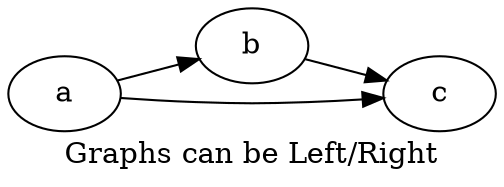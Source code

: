 digraph {

    label = "Graphs can be Left/Right";

    rankdir=LR;

    a -> b;
    b -> c;
    a -> c;
}